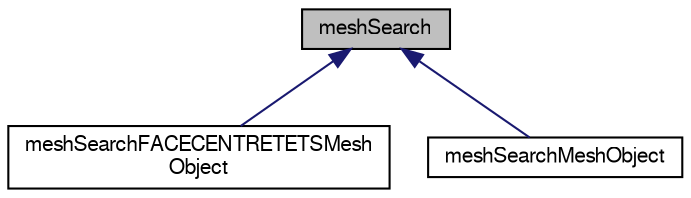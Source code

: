 digraph "meshSearch"
{
  bgcolor="transparent";
  edge [fontname="FreeSans",fontsize="10",labelfontname="FreeSans",labelfontsize="10"];
  node [fontname="FreeSans",fontsize="10",shape=record];
  Node0 [label="meshSearch",height=0.2,width=0.4,color="black", fillcolor="grey75", style="filled", fontcolor="black"];
  Node0 -> Node1 [dir="back",color="midnightblue",fontsize="10",style="solid",fontname="FreeSans"];
  Node1 [label="meshSearchFACECENTRETETSMesh\lObject",height=0.2,width=0.4,color="black",URL="$a25122.html",tooltip="MeshObject wrapper around meshSearch(mesh,  polyMesh::FACECENTRETETS). "];
  Node0 -> Node2 [dir="back",color="midnightblue",fontsize="10",style="solid",fontname="FreeSans"];
  Node2 [label="meshSearchMeshObject",height=0.2,width=0.4,color="black",URL="$a25126.html",tooltip="MeshObject wrapper around meshSearch(mesh). "];
}
